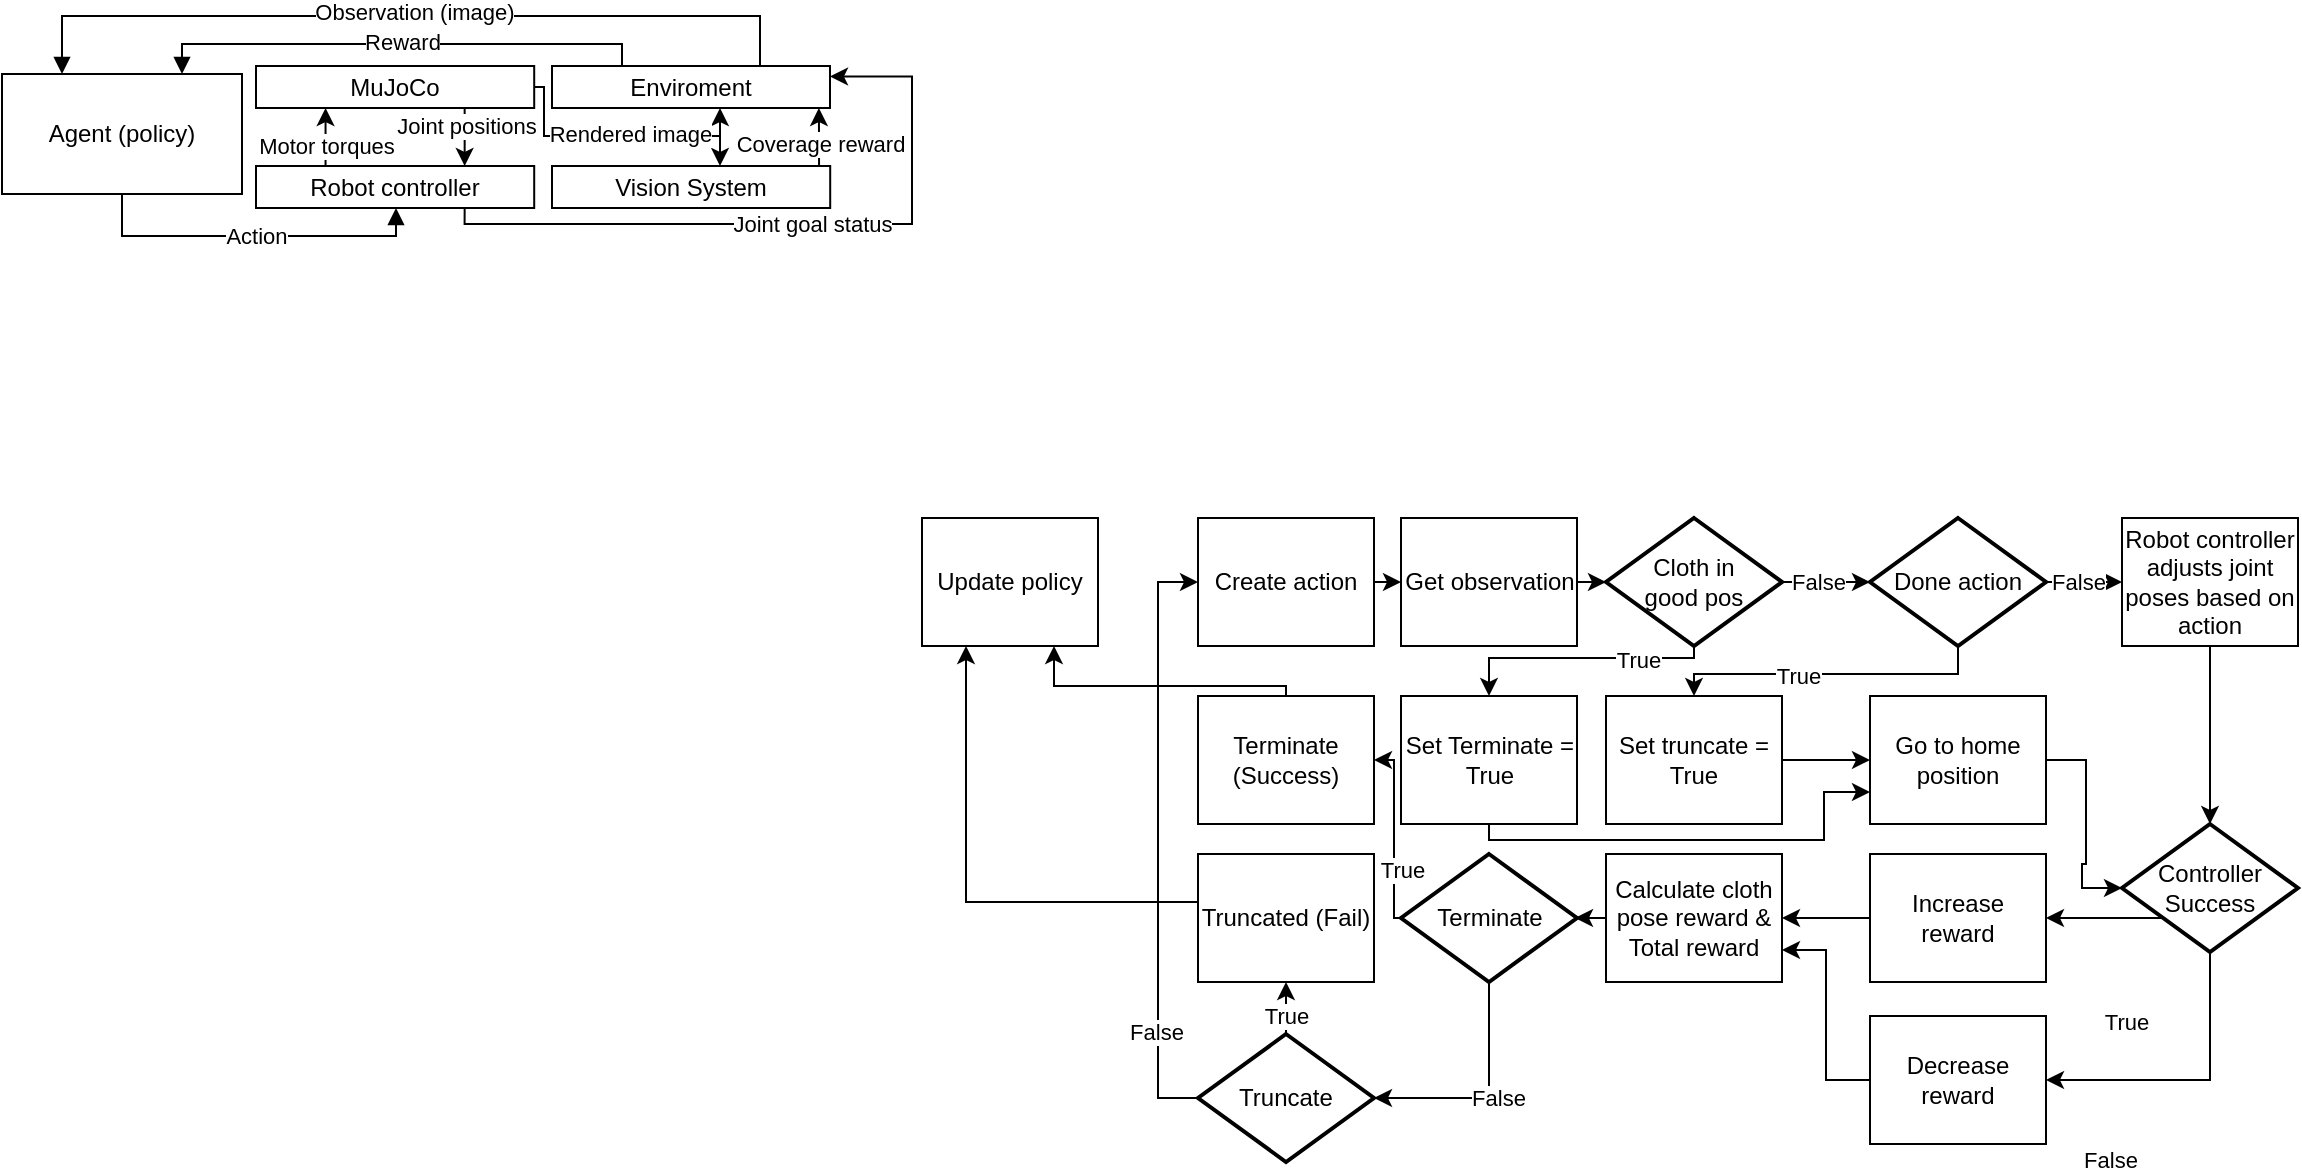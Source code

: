 <mxfile version="21.2.9" type="github">
  <diagram name="Side-1" id="IDjkuEueyV2Seu-0DVJS">
    <mxGraphModel dx="600" dy="258" grid="0" gridSize="10" guides="1" tooltips="1" connect="1" arrows="1" fold="1" page="1" pageScale="1" pageWidth="827" pageHeight="1169" math="0" shadow="0">
      <root>
        <mxCell id="0" />
        <mxCell id="1" parent="0" />
        <mxCell id="q68h-VnjrhYscI5epr3n-5" style="edgeStyle=orthogonalEdgeStyle;rounded=0;orthogonalLoop=1;jettySize=auto;html=1;exitX=0.25;exitY=0;exitDx=0;exitDy=0;endArrow=none;endFill=0;entryX=0.75;entryY=0;entryDx=0;entryDy=0;startArrow=block;startFill=1;" parent="1" source="q68h-VnjrhYscI5epr3n-1" target="q68h-VnjrhYscI5epr3n-2" edge="1">
          <mxGeometry relative="1" as="geometry">
            <Array as="points">
              <mxPoint x="130" y="191" />
              <mxPoint x="479" y="191" />
              <mxPoint x="479" y="216" />
            </Array>
          </mxGeometry>
        </mxCell>
        <mxCell id="q68h-VnjrhYscI5epr3n-10" value="Observation (image)" style="edgeLabel;html=1;align=center;verticalAlign=middle;resizable=0;points=[];" parent="q68h-VnjrhYscI5epr3n-5" vertex="1" connectable="0">
          <mxGeometry x="0.074" y="-1" relative="1" as="geometry">
            <mxPoint x="-12" y="-3" as="offset" />
          </mxGeometry>
        </mxCell>
        <mxCell id="q68h-VnjrhYscI5epr3n-1" value="Agent (policy)" style="rounded=0;whiteSpace=wrap;html=1;" parent="1" vertex="1">
          <mxGeometry x="100" y="220" width="120" height="60" as="geometry" />
        </mxCell>
        <mxCell id="q68h-VnjrhYscI5epr3n-11" style="edgeStyle=orthogonalEdgeStyle;rounded=0;orthogonalLoop=1;jettySize=auto;html=1;exitX=0.75;exitY=0;exitDx=0;exitDy=0;endArrow=none;endFill=0;entryX=0.25;entryY=0;entryDx=0;entryDy=0;startArrow=block;startFill=1;" parent="1" source="q68h-VnjrhYscI5epr3n-1" target="q68h-VnjrhYscI5epr3n-2" edge="1">
          <mxGeometry relative="1" as="geometry">
            <mxPoint x="140" y="230" as="sourcePoint" />
            <mxPoint x="369" y="230" as="targetPoint" />
            <Array as="points">
              <mxPoint x="190" y="205" />
              <mxPoint x="410" y="205" />
              <mxPoint x="410" y="216" />
            </Array>
          </mxGeometry>
        </mxCell>
        <mxCell id="q68h-VnjrhYscI5epr3n-12" value="Reward" style="edgeLabel;html=1;align=center;verticalAlign=middle;resizable=0;points=[];" parent="q68h-VnjrhYscI5epr3n-11" vertex="1" connectable="0">
          <mxGeometry x="0.074" y="-1" relative="1" as="geometry">
            <mxPoint x="-7" y="-2" as="offset" />
          </mxGeometry>
        </mxCell>
        <mxCell id="q68h-VnjrhYscI5epr3n-9" style="edgeStyle=orthogonalEdgeStyle;rounded=0;orthogonalLoop=1;jettySize=auto;html=1;exitX=0.5;exitY=1;exitDx=0;exitDy=0;endArrow=block;endFill=1;entryX=0.5;entryY=1;entryDx=0;entryDy=0;" parent="1" source="q68h-VnjrhYscI5epr3n-1" target="q68h-VnjrhYscI5epr3n-16" edge="1">
          <mxGeometry relative="1" as="geometry">
            <mxPoint x="140" y="230" as="sourcePoint" />
            <mxPoint x="461" y="359" as="targetPoint" />
            <Array as="points">
              <mxPoint x="160" y="301" />
              <mxPoint x="297" y="301" />
              <mxPoint x="297" y="287" />
            </Array>
          </mxGeometry>
        </mxCell>
        <mxCell id="q68h-VnjrhYscI5epr3n-13" value="Action" style="edgeLabel;html=1;align=center;verticalAlign=middle;resizable=0;points=[];" parent="q68h-VnjrhYscI5epr3n-9" vertex="1" connectable="0">
          <mxGeometry x="-0.108" y="2" relative="1" as="geometry">
            <mxPoint x="11" y="2" as="offset" />
          </mxGeometry>
        </mxCell>
        <mxCell id="q68h-VnjrhYscI5epr3n-2" value="Enviroment" style="rounded=0;whiteSpace=wrap;html=1;verticalAlign=middle;points=[[0,0,0,0,0],[0,0.25,0,0,0],[0,0.5,0,0,0],[0,0.75,0,0,0],[0,1,0,0,0],[0.25,0,0,0,0],[0.25,1,0,0,0],[0.5,0,0,0,0],[0.5,1,0,0,0],[0.61,1,0,0,0],[0.75,0,0,0,0],[0.96,1,0,0,0],[1,0,0,0,0],[1,0.25,0,0,0],[1,0.5,0,0,0],[1,0.75,0,0,0]];" parent="1" vertex="1">
          <mxGeometry x="375" y="216" width="139" height="21" as="geometry" />
        </mxCell>
        <mxCell id="q68h-VnjrhYscI5epr3n-39" style="edgeStyle=orthogonalEdgeStyle;rounded=0;orthogonalLoop=1;jettySize=auto;html=1;exitX=1;exitY=0.5;exitDx=0;exitDy=0;entryX=0.61;entryY=1;entryDx=0;entryDy=0;entryPerimeter=0;" parent="1" source="q68h-VnjrhYscI5epr3n-14" target="q68h-VnjrhYscI5epr3n-2" edge="1">
          <mxGeometry relative="1" as="geometry">
            <Array as="points">
              <mxPoint x="371" y="226" />
              <mxPoint x="371" y="251" />
              <mxPoint x="459" y="251" />
              <mxPoint x="459" y="237" />
            </Array>
          </mxGeometry>
        </mxCell>
        <mxCell id="q68h-VnjrhYscI5epr3n-14" value="MuJoCo" style="rounded=0;whiteSpace=wrap;html=1;" parent="1" vertex="1">
          <mxGeometry x="227" y="216" width="139.1" height="21" as="geometry" />
        </mxCell>
        <mxCell id="q68h-VnjrhYscI5epr3n-32" style="edgeStyle=orthogonalEdgeStyle;rounded=0;orthogonalLoop=1;jettySize=auto;html=1;exitX=0.75;exitY=1;exitDx=0;exitDy=0;entryX=1;entryY=0.25;entryDx=0;entryDy=0;" parent="1" source="q68h-VnjrhYscI5epr3n-16" target="q68h-VnjrhYscI5epr3n-2" edge="1">
          <mxGeometry relative="1" as="geometry">
            <Array as="points">
              <mxPoint x="331" y="295" />
              <mxPoint x="555" y="295" />
              <mxPoint x="555" y="221" />
            </Array>
          </mxGeometry>
        </mxCell>
        <mxCell id="q68h-VnjrhYscI5epr3n-33" value="Joint goal status" style="edgeLabel;html=1;align=center;verticalAlign=middle;resizable=0;points=[];" parent="q68h-VnjrhYscI5epr3n-32" vertex="1" connectable="0">
          <mxGeometry x="0.049" relative="1" as="geometry">
            <mxPoint as="offset" />
          </mxGeometry>
        </mxCell>
        <mxCell id="q68h-VnjrhYscI5epr3n-16" value="Robot controller" style="rounded=0;whiteSpace=wrap;html=1;" parent="1" vertex="1">
          <mxGeometry x="227" y="266" width="139.1" height="21" as="geometry" />
        </mxCell>
        <mxCell id="q68h-VnjrhYscI5epr3n-17" style="edgeStyle=orthogonalEdgeStyle;rounded=0;orthogonalLoop=1;jettySize=auto;html=1;exitX=0.25;exitY=0;exitDx=0;exitDy=0;entryX=0.25;entryY=1;entryDx=0;entryDy=0;" parent="1" source="q68h-VnjrhYscI5epr3n-16" target="q68h-VnjrhYscI5epr3n-14" edge="1">
          <mxGeometry relative="1" as="geometry" />
        </mxCell>
        <mxCell id="q68h-VnjrhYscI5epr3n-19" value="Motor torques" style="edgeLabel;html=1;align=center;verticalAlign=middle;resizable=0;points=[];" parent="q68h-VnjrhYscI5epr3n-17" vertex="1" connectable="0">
          <mxGeometry x="-0.271" relative="1" as="geometry">
            <mxPoint as="offset" />
          </mxGeometry>
        </mxCell>
        <mxCell id="q68h-VnjrhYscI5epr3n-18" style="edgeStyle=orthogonalEdgeStyle;rounded=0;orthogonalLoop=1;jettySize=auto;html=1;exitX=0.75;exitY=1;exitDx=0;exitDy=0;entryX=0.75;entryY=0;entryDx=0;entryDy=0;" parent="1" source="q68h-VnjrhYscI5epr3n-14" target="q68h-VnjrhYscI5epr3n-16" edge="1">
          <mxGeometry relative="1" as="geometry">
            <mxPoint x="626.07" y="486" as="sourcePoint" />
            <mxPoint x="626.07" y="471" as="targetPoint" />
          </mxGeometry>
        </mxCell>
        <mxCell id="q68h-VnjrhYscI5epr3n-20" value="Joint positions" style="edgeLabel;html=1;align=center;verticalAlign=middle;resizable=0;points=[];" parent="q68h-VnjrhYscI5epr3n-18" vertex="1" connectable="0">
          <mxGeometry x="-0.368" relative="1" as="geometry">
            <mxPoint as="offset" />
          </mxGeometry>
        </mxCell>
        <mxCell id="q68h-VnjrhYscI5epr3n-37" style="edgeStyle=orthogonalEdgeStyle;rounded=0;orthogonalLoop=1;jettySize=auto;html=1;exitX=0.96;exitY=0;exitDx=0;exitDy=0;entryX=0.96;entryY=1;entryDx=0;entryDy=0;exitPerimeter=0;entryPerimeter=0;" parent="1" source="q68h-VnjrhYscI5epr3n-29" target="q68h-VnjrhYscI5epr3n-2" edge="1">
          <mxGeometry relative="1" as="geometry">
            <Array as="points">
              <mxPoint x="508" y="251" />
              <mxPoint x="508" y="251" />
            </Array>
          </mxGeometry>
        </mxCell>
        <mxCell id="q68h-VnjrhYscI5epr3n-38" value="Coverage reward" style="edgeLabel;html=1;align=center;verticalAlign=middle;resizable=0;points=[];" parent="q68h-VnjrhYscI5epr3n-37" vertex="1" connectable="0">
          <mxGeometry x="0.306" relative="1" as="geometry">
            <mxPoint y="8" as="offset" />
          </mxGeometry>
        </mxCell>
        <mxCell id="q68h-VnjrhYscI5epr3n-29" value="Vision System" style="rounded=0;whiteSpace=wrap;html=1;points=[[0,0,0,0,0],[0,0.25,0,0,0],[0,0.5,0,0,0],[0,0.75,0,0,0],[0,1,0,0,0],[0.25,0,0,0,0],[0.25,1,0,0,0],[0.5,0,0,0,0],[0.5,1,0,0,0],[0.61,0,0,0,0],[0.75,1,0,0,0],[0.96,0,0,0,0],[1,0.25,0,0,0],[1,0.5,0,0,0],[1,0.75,0,0,0],[1,1,0,0,0]];" parent="1" vertex="1">
          <mxGeometry x="375" y="266" width="139.1" height="21" as="geometry" />
        </mxCell>
        <mxCell id="q68h-VnjrhYscI5epr3n-34" style="edgeStyle=orthogonalEdgeStyle;rounded=0;orthogonalLoop=1;jettySize=auto;html=1;exitX=1;exitY=0.5;exitDx=0;exitDy=0;entryX=0.61;entryY=0;entryDx=0;entryDy=0;entryPerimeter=0;" parent="1" source="q68h-VnjrhYscI5epr3n-14" target="q68h-VnjrhYscI5epr3n-29" edge="1">
          <mxGeometry relative="1" as="geometry">
            <Array as="points">
              <mxPoint x="371" y="226" />
              <mxPoint x="371" y="251" />
              <mxPoint x="459" y="251" />
              <mxPoint x="459" y="266" />
            </Array>
          </mxGeometry>
        </mxCell>
        <mxCell id="q68h-VnjrhYscI5epr3n-35" value="Rendered image" style="edgeLabel;html=1;align=center;verticalAlign=middle;resizable=0;points=[];" parent="q68h-VnjrhYscI5epr3n-34" vertex="1" connectable="0">
          <mxGeometry x="0.35" y="-1" relative="1" as="geometry">
            <mxPoint x="-18" y="-2" as="offset" />
          </mxGeometry>
        </mxCell>
        <mxCell id="q68h-VnjrhYscI5epr3n-42" style="edgeStyle=orthogonalEdgeStyle;rounded=0;orthogonalLoop=1;jettySize=auto;html=1;exitX=1;exitY=0.5;exitDx=0;exitDy=0;entryX=0;entryY=0.5;entryDx=0;entryDy=0;entryPerimeter=0;" parent="1" source="q68h-VnjrhYscI5epr3n-49" target="q68h-VnjrhYscI5epr3n-53" edge="1">
          <mxGeometry relative="1" as="geometry" />
        </mxCell>
        <mxCell id="N2SRux4HgJf7I-M0yXab-2" style="edgeStyle=orthogonalEdgeStyle;rounded=0;orthogonalLoop=1;jettySize=auto;html=1;exitX=1;exitY=0.5;exitDx=0;exitDy=0;entryX=0;entryY=0.5;entryDx=0;entryDy=0;" edge="1" parent="1" source="q68h-VnjrhYscI5epr3n-40" target="q68h-VnjrhYscI5epr3n-49">
          <mxGeometry relative="1" as="geometry" />
        </mxCell>
        <mxCell id="q68h-VnjrhYscI5epr3n-40" value="Create action" style="whiteSpace=wrap;html=1;" parent="1" vertex="1">
          <mxGeometry x="698" y="442" width="88" height="64" as="geometry" />
        </mxCell>
        <mxCell id="q68h-VnjrhYscI5epr3n-46" style="edgeStyle=orthogonalEdgeStyle;rounded=0;orthogonalLoop=1;jettySize=auto;html=1;exitX=0.5;exitY=1;exitDx=0;exitDy=0;entryX=0.5;entryY=0;entryDx=0;entryDy=0;entryPerimeter=0;" parent="1" source="q68h-VnjrhYscI5epr3n-41" target="q68h-VnjrhYscI5epr3n-45" edge="1">
          <mxGeometry relative="1" as="geometry" />
        </mxCell>
        <mxCell id="q68h-VnjrhYscI5epr3n-41" value="Robot controller adjusts joint poses based on action" style="whiteSpace=wrap;html=1;" parent="1" vertex="1">
          <mxGeometry x="1160" y="442" width="88" height="64" as="geometry" />
        </mxCell>
        <mxCell id="N2SRux4HgJf7I-M0yXab-20" value="" style="edgeStyle=orthogonalEdgeStyle;rounded=0;orthogonalLoop=1;jettySize=auto;html=1;exitX=0.24;exitY=0.75;exitDx=0;exitDy=0;exitPerimeter=0;entryX=1;entryY=0.5;entryDx=0;entryDy=0;" edge="1" parent="1" source="q68h-VnjrhYscI5epr3n-45" target="N2SRux4HgJf7I-M0yXab-19">
          <mxGeometry relative="1" as="geometry">
            <Array as="points">
              <mxPoint x="1187" y="642" />
            </Array>
          </mxGeometry>
        </mxCell>
        <mxCell id="N2SRux4HgJf7I-M0yXab-21" value="True" style="edgeLabel;html=1;align=center;verticalAlign=middle;resizable=0;points=[];" vertex="1" connectable="0" parent="N2SRux4HgJf7I-M0yXab-20">
          <mxGeometry x="-0.816" y="-1" relative="1" as="geometry">
            <mxPoint x="-26" y="51" as="offset" />
          </mxGeometry>
        </mxCell>
        <mxCell id="N2SRux4HgJf7I-M0yXab-25" style="edgeStyle=orthogonalEdgeStyle;rounded=0;orthogonalLoop=1;jettySize=auto;html=1;exitX=0.5;exitY=1;exitDx=0;exitDy=0;exitPerimeter=0;entryX=1;entryY=0.5;entryDx=0;entryDy=0;" edge="1" parent="1" source="q68h-VnjrhYscI5epr3n-45" target="N2SRux4HgJf7I-M0yXab-24">
          <mxGeometry relative="1" as="geometry" />
        </mxCell>
        <mxCell id="N2SRux4HgJf7I-M0yXab-26" value="False" style="edgeLabel;html=1;align=center;verticalAlign=middle;resizable=0;points=[];" vertex="1" connectable="0" parent="N2SRux4HgJf7I-M0yXab-25">
          <mxGeometry x="-0.304" y="-1" relative="1" as="geometry">
            <mxPoint x="-49" y="53" as="offset" />
          </mxGeometry>
        </mxCell>
        <mxCell id="q68h-VnjrhYscI5epr3n-45" value="Controller Success" style="strokeWidth=2;html=1;shape=mxgraph.flowchart.decision;whiteSpace=wrap;points=[[0,0.5,0,0,0],[0.24,0.25,0,0,0],[0.24,0.75,0,0,0],[0.5,0,0,0,0],[0.5,1,0,0,0],[1,0.5,0,0,0]];" parent="1" vertex="1">
          <mxGeometry x="1160" y="595" width="88" height="64" as="geometry" />
        </mxCell>
        <mxCell id="q68h-VnjrhYscI5epr3n-50" style="edgeStyle=orthogonalEdgeStyle;rounded=0;orthogonalLoop=1;jettySize=auto;html=1;exitX=1;exitY=0.5;exitDx=0;exitDy=0;exitPerimeter=0;entryX=0;entryY=0.5;entryDx=0;entryDy=0;entryPerimeter=0;" parent="1" source="q68h-VnjrhYscI5epr3n-53" target="N2SRux4HgJf7I-M0yXab-40" edge="1">
          <mxGeometry relative="1" as="geometry">
            <mxPoint x="1034" y="475" as="targetPoint" />
          </mxGeometry>
        </mxCell>
        <mxCell id="N2SRux4HgJf7I-M0yXab-8" value="False" style="edgeLabel;html=1;align=center;verticalAlign=middle;resizable=0;points=[];" vertex="1" connectable="0" parent="q68h-VnjrhYscI5epr3n-50">
          <mxGeometry x="-0.239" relative="1" as="geometry">
            <mxPoint x="1" as="offset" />
          </mxGeometry>
        </mxCell>
        <mxCell id="q68h-VnjrhYscI5epr3n-49" value="Get observation" style="whiteSpace=wrap;html=1;" parent="1" vertex="1">
          <mxGeometry x="799.5" y="442" width="88" height="64" as="geometry" />
        </mxCell>
        <mxCell id="N2SRux4HgJf7I-M0yXab-6" value="" style="edgeStyle=orthogonalEdgeStyle;rounded=0;orthogonalLoop=1;jettySize=auto;html=1;exitX=0.5;exitY=1;exitDx=0;exitDy=0;exitPerimeter=0;entryX=0.5;entryY=0;entryDx=0;entryDy=0;" edge="1" parent="1" source="q68h-VnjrhYscI5epr3n-53" target="N2SRux4HgJf7I-M0yXab-44">
          <mxGeometry relative="1" as="geometry">
            <Array as="points">
              <mxPoint x="946" y="512" />
              <mxPoint x="843" y="512" />
            </Array>
          </mxGeometry>
        </mxCell>
        <mxCell id="N2SRux4HgJf7I-M0yXab-7" value="True" style="edgeLabel;html=1;align=center;verticalAlign=middle;resizable=0;points=[];" vertex="1" connectable="0" parent="N2SRux4HgJf7I-M0yXab-6">
          <mxGeometry x="-0.456" relative="1" as="geometry">
            <mxPoint y="1" as="offset" />
          </mxGeometry>
        </mxCell>
        <mxCell id="q68h-VnjrhYscI5epr3n-53" value="Cloth in &lt;br&gt;good pos" style="strokeWidth=2;html=1;shape=mxgraph.flowchart.decision;whiteSpace=wrap;points=[[0,0.5,0,0,0],[0.5,0,0,0,0],[0.5,1,0,0,0],[0.73,0.77,0,0,0],[1,0.5,0,0,0]];" parent="1" vertex="1">
          <mxGeometry x="902" y="442" width="88" height="64" as="geometry" />
        </mxCell>
        <mxCell id="N2SRux4HgJf7I-M0yXab-10" style="edgeStyle=orthogonalEdgeStyle;rounded=0;orthogonalLoop=1;jettySize=auto;html=1;exitX=0.5;exitY=0;exitDx=0;exitDy=0;entryX=0.75;entryY=1;entryDx=0;entryDy=0;" edge="1" parent="1" source="N2SRux4HgJf7I-M0yXab-4" target="N2SRux4HgJf7I-M0yXab-112">
          <mxGeometry relative="1" as="geometry">
            <mxPoint x="955" y="559" as="targetPoint" />
            <Array as="points">
              <mxPoint x="742" y="526" />
              <mxPoint x="626" y="526" />
            </Array>
          </mxGeometry>
        </mxCell>
        <mxCell id="N2SRux4HgJf7I-M0yXab-4" value="Terminate (Success)" style="whiteSpace=wrap;html=1;" vertex="1" parent="1">
          <mxGeometry x="698" y="531" width="88" height="64" as="geometry" />
        </mxCell>
        <mxCell id="N2SRux4HgJf7I-M0yXab-56" style="edgeStyle=orthogonalEdgeStyle;rounded=0;orthogonalLoop=1;jettySize=auto;html=1;exitX=0;exitY=0.5;exitDx=0;exitDy=0;entryX=1;entryY=0.5;entryDx=0;entryDy=0;" edge="1" parent="1" source="N2SRux4HgJf7I-M0yXab-19" target="N2SRux4HgJf7I-M0yXab-35">
          <mxGeometry relative="1" as="geometry" />
        </mxCell>
        <mxCell id="N2SRux4HgJf7I-M0yXab-19" value="Increase reward" style="whiteSpace=wrap;html=1;" vertex="1" parent="1">
          <mxGeometry x="1034" y="610" width="88" height="64" as="geometry" />
        </mxCell>
        <mxCell id="N2SRux4HgJf7I-M0yXab-57" style="edgeStyle=orthogonalEdgeStyle;rounded=0;orthogonalLoop=1;jettySize=auto;html=1;exitX=0;exitY=0.5;exitDx=0;exitDy=0;entryX=1;entryY=0.75;entryDx=0;entryDy=0;" edge="1" parent="1" source="N2SRux4HgJf7I-M0yXab-24" target="N2SRux4HgJf7I-M0yXab-35">
          <mxGeometry relative="1" as="geometry" />
        </mxCell>
        <mxCell id="N2SRux4HgJf7I-M0yXab-24" value="Decrease reward" style="whiteSpace=wrap;html=1;" vertex="1" parent="1">
          <mxGeometry x="1034" y="691" width="88" height="64" as="geometry" />
        </mxCell>
        <mxCell id="N2SRux4HgJf7I-M0yXab-37" style="edgeStyle=orthogonalEdgeStyle;rounded=0;orthogonalLoop=1;jettySize=auto;html=1;exitX=0;exitY=0.5;exitDx=0;exitDy=0;entryX=0.25;entryY=1;entryDx=0;entryDy=0;" edge="1" parent="1" source="N2SRux4HgJf7I-M0yXab-30" target="N2SRux4HgJf7I-M0yXab-112">
          <mxGeometry relative="1" as="geometry">
            <Array as="points">
              <mxPoint x="698" y="634" />
              <mxPoint x="582" y="634" />
            </Array>
          </mxGeometry>
        </mxCell>
        <mxCell id="N2SRux4HgJf7I-M0yXab-30" value="Truncated (Fail)" style="whiteSpace=wrap;html=1;" vertex="1" parent="1">
          <mxGeometry x="698" y="610" width="88" height="64" as="geometry" />
        </mxCell>
        <mxCell id="N2SRux4HgJf7I-M0yXab-58" style="edgeStyle=orthogonalEdgeStyle;rounded=0;orthogonalLoop=1;jettySize=auto;html=1;exitX=0;exitY=0.5;exitDx=0;exitDy=0;entryX=1;entryY=0.5;entryDx=0;entryDy=0;entryPerimeter=0;" edge="1" parent="1" source="N2SRux4HgJf7I-M0yXab-35">
          <mxGeometry relative="1" as="geometry">
            <mxPoint x="886.5" y="642.5" as="targetPoint" />
          </mxGeometry>
        </mxCell>
        <mxCell id="N2SRux4HgJf7I-M0yXab-35" value="Calculate cloth pose reward &amp;amp; Total reward" style="whiteSpace=wrap;html=1;" vertex="1" parent="1">
          <mxGeometry x="902" y="610" width="88" height="64" as="geometry" />
        </mxCell>
        <mxCell id="N2SRux4HgJf7I-M0yXab-41" style="edgeStyle=orthogonalEdgeStyle;rounded=0;orthogonalLoop=1;jettySize=auto;html=1;exitX=1;exitY=0.5;exitDx=0;exitDy=0;exitPerimeter=0;entryX=0;entryY=0.5;entryDx=0;entryDy=0;" edge="1" parent="1" source="N2SRux4HgJf7I-M0yXab-40" target="q68h-VnjrhYscI5epr3n-41">
          <mxGeometry relative="1" as="geometry" />
        </mxCell>
        <mxCell id="N2SRux4HgJf7I-M0yXab-42" value="False" style="edgeLabel;html=1;align=center;verticalAlign=middle;resizable=0;points=[];" vertex="1" connectable="0" parent="N2SRux4HgJf7I-M0yXab-41">
          <mxGeometry x="-0.223" relative="1" as="geometry">
            <mxPoint x="1" as="offset" />
          </mxGeometry>
        </mxCell>
        <mxCell id="N2SRux4HgJf7I-M0yXab-47" style="edgeStyle=orthogonalEdgeStyle;rounded=0;orthogonalLoop=1;jettySize=auto;html=1;exitX=0.5;exitY=1;exitDx=0;exitDy=0;exitPerimeter=0;entryX=0.5;entryY=0;entryDx=0;entryDy=0;" edge="1" parent="1" source="N2SRux4HgJf7I-M0yXab-40" target="N2SRux4HgJf7I-M0yXab-72">
          <mxGeometry relative="1" as="geometry">
            <Array as="points">
              <mxPoint x="1078" y="520" />
              <mxPoint x="946" y="520" />
            </Array>
          </mxGeometry>
        </mxCell>
        <mxCell id="N2SRux4HgJf7I-M0yXab-48" value="True" style="edgeLabel;html=1;align=center;verticalAlign=middle;resizable=0;points=[];" vertex="1" connectable="0" parent="N2SRux4HgJf7I-M0yXab-47">
          <mxGeometry x="0.198" y="1" relative="1" as="geometry">
            <mxPoint as="offset" />
          </mxGeometry>
        </mxCell>
        <mxCell id="N2SRux4HgJf7I-M0yXab-40" value="Done action" style="strokeWidth=2;html=1;shape=mxgraph.flowchart.decision;whiteSpace=wrap;points=[[0,0.5,0,0,0],[0.5,0,0,0,0],[0.5,1,0,0,0],[0.73,0.77,0,0,0],[1,0.5,0,0,0]];" vertex="1" parent="1">
          <mxGeometry x="1034" y="442" width="88" height="64" as="geometry" />
        </mxCell>
        <mxCell id="N2SRux4HgJf7I-M0yXab-79" style="edgeStyle=orthogonalEdgeStyle;rounded=0;orthogonalLoop=1;jettySize=auto;html=1;exitX=0.5;exitY=1;exitDx=0;exitDy=0;entryX=0;entryY=0.75;entryDx=0;entryDy=0;" edge="1" parent="1" source="N2SRux4HgJf7I-M0yXab-44" target="N2SRux4HgJf7I-M0yXab-75">
          <mxGeometry relative="1" as="geometry">
            <Array as="points">
              <mxPoint x="844" y="603" />
              <mxPoint x="1011" y="603" />
              <mxPoint x="1011" y="579" />
            </Array>
          </mxGeometry>
        </mxCell>
        <mxCell id="N2SRux4HgJf7I-M0yXab-44" value="Set Terminate = True" style="whiteSpace=wrap;html=1;" vertex="1" parent="1">
          <mxGeometry x="799.5" y="531" width="88" height="64" as="geometry" />
        </mxCell>
        <mxCell id="N2SRux4HgJf7I-M0yXab-76" style="edgeStyle=orthogonalEdgeStyle;rounded=0;orthogonalLoop=1;jettySize=auto;html=1;exitX=1;exitY=0.5;exitDx=0;exitDy=0;entryX=0;entryY=0.5;entryDx=0;entryDy=0;" edge="1" parent="1" source="N2SRux4HgJf7I-M0yXab-72" target="N2SRux4HgJf7I-M0yXab-75">
          <mxGeometry relative="1" as="geometry" />
        </mxCell>
        <mxCell id="N2SRux4HgJf7I-M0yXab-72" value="Set truncate = True" style="whiteSpace=wrap;html=1;" vertex="1" parent="1">
          <mxGeometry x="902" y="531" width="88" height="64" as="geometry" />
        </mxCell>
        <mxCell id="N2SRux4HgJf7I-M0yXab-82" style="edgeStyle=orthogonalEdgeStyle;rounded=0;orthogonalLoop=1;jettySize=auto;html=1;exitX=1;exitY=0.5;exitDx=0;exitDy=0;entryX=0;entryY=0.5;entryDx=0;entryDy=0;entryPerimeter=0;movable=0;resizable=0;rotatable=0;deletable=0;editable=0;locked=1;connectable=0;" edge="1" parent="1" source="N2SRux4HgJf7I-M0yXab-75" target="q68h-VnjrhYscI5epr3n-45">
          <mxGeometry relative="1" as="geometry" />
        </mxCell>
        <mxCell id="N2SRux4HgJf7I-M0yXab-75" value="Go to home position" style="whiteSpace=wrap;html=1;" vertex="1" parent="1">
          <mxGeometry x="1034" y="531" width="88" height="64" as="geometry" />
        </mxCell>
        <mxCell id="N2SRux4HgJf7I-M0yXab-85" style="edgeStyle=orthogonalEdgeStyle;rounded=0;orthogonalLoop=1;jettySize=auto;html=1;exitX=0;exitY=0.5;exitDx=0;exitDy=0;exitPerimeter=0;entryX=1;entryY=0.5;entryDx=0;entryDy=0;" edge="1" parent="1" source="N2SRux4HgJf7I-M0yXab-83" target="N2SRux4HgJf7I-M0yXab-4">
          <mxGeometry relative="1" as="geometry">
            <Array as="points">
              <mxPoint x="796" y="642" />
              <mxPoint x="796" y="563" />
            </Array>
          </mxGeometry>
        </mxCell>
        <mxCell id="N2SRux4HgJf7I-M0yXab-86" value="True" style="edgeLabel;html=1;align=center;verticalAlign=middle;resizable=0;points=[];" vertex="1" connectable="0" parent="N2SRux4HgJf7I-M0yXab-85">
          <mxGeometry x="-0.45" relative="1" as="geometry">
            <mxPoint x="4" y="-2" as="offset" />
          </mxGeometry>
        </mxCell>
        <mxCell id="N2SRux4HgJf7I-M0yXab-87" style="edgeStyle=orthogonalEdgeStyle;rounded=0;orthogonalLoop=1;jettySize=auto;html=1;exitX=0.5;exitY=1;exitDx=0;exitDy=0;exitPerimeter=0;entryX=1;entryY=0.5;entryDx=0;entryDy=0;entryPerimeter=0;" edge="1" parent="1" source="N2SRux4HgJf7I-M0yXab-83" target="N2SRux4HgJf7I-M0yXab-84">
          <mxGeometry relative="1" as="geometry" />
        </mxCell>
        <mxCell id="N2SRux4HgJf7I-M0yXab-88" value="False" style="edgeLabel;html=1;align=center;verticalAlign=middle;resizable=0;points=[];" vertex="1" connectable="0" parent="N2SRux4HgJf7I-M0yXab-87">
          <mxGeometry x="0.178" y="-2" relative="1" as="geometry">
            <mxPoint x="14" y="2" as="offset" />
          </mxGeometry>
        </mxCell>
        <mxCell id="N2SRux4HgJf7I-M0yXab-83" value="Terminate" style="strokeWidth=2;html=1;shape=mxgraph.flowchart.decision;whiteSpace=wrap;points=[[0,0.5,0,0,0],[0.5,0,0,0,0],[0.5,1,0,0,0],[0.73,0.77,0,0,0],[1,0.5,0,0,0]];" vertex="1" parent="1">
          <mxGeometry x="799.5" y="610" width="88" height="64" as="geometry" />
        </mxCell>
        <mxCell id="N2SRux4HgJf7I-M0yXab-89" style="edgeStyle=orthogonalEdgeStyle;rounded=0;orthogonalLoop=1;jettySize=auto;html=1;exitX=0.5;exitY=0;exitDx=0;exitDy=0;exitPerimeter=0;entryX=0.5;entryY=1;entryDx=0;entryDy=0;" edge="1" parent="1" source="N2SRux4HgJf7I-M0yXab-84" target="N2SRux4HgJf7I-M0yXab-30">
          <mxGeometry relative="1" as="geometry" />
        </mxCell>
        <mxCell id="N2SRux4HgJf7I-M0yXab-111" value="True" style="edgeLabel;html=1;align=center;verticalAlign=middle;resizable=0;points=[];" vertex="1" connectable="0" parent="N2SRux4HgJf7I-M0yXab-89">
          <mxGeometry x="-0.274" relative="1" as="geometry">
            <mxPoint as="offset" />
          </mxGeometry>
        </mxCell>
        <mxCell id="N2SRux4HgJf7I-M0yXab-109" style="edgeStyle=orthogonalEdgeStyle;rounded=0;orthogonalLoop=1;jettySize=auto;html=1;exitX=0;exitY=0.5;exitDx=0;exitDy=0;exitPerimeter=0;entryX=0;entryY=0.5;entryDx=0;entryDy=0;" edge="1" parent="1" source="N2SRux4HgJf7I-M0yXab-84" target="q68h-VnjrhYscI5epr3n-40">
          <mxGeometry relative="1" as="geometry" />
        </mxCell>
        <mxCell id="N2SRux4HgJf7I-M0yXab-110" value="False" style="edgeLabel;html=1;align=center;verticalAlign=middle;resizable=0;points=[];" vertex="1" connectable="0" parent="N2SRux4HgJf7I-M0yXab-109">
          <mxGeometry x="-0.641" y="1" relative="1" as="geometry">
            <mxPoint as="offset" />
          </mxGeometry>
        </mxCell>
        <mxCell id="N2SRux4HgJf7I-M0yXab-84" value="Truncate" style="strokeWidth=2;html=1;shape=mxgraph.flowchart.decision;whiteSpace=wrap;points=[[0,0.5,0,0,0],[0.5,0,0,0,0],[0.5,1,0,0,0],[0.73,0.77,0,0,0],[1,0.5,0,0,0]];" vertex="1" parent="1">
          <mxGeometry x="698" y="700" width="88" height="64" as="geometry" />
        </mxCell>
        <mxCell id="N2SRux4HgJf7I-M0yXab-112" value="Update policy" style="whiteSpace=wrap;html=1;" vertex="1" parent="1">
          <mxGeometry x="560" y="442" width="88" height="64" as="geometry" />
        </mxCell>
      </root>
    </mxGraphModel>
  </diagram>
</mxfile>
